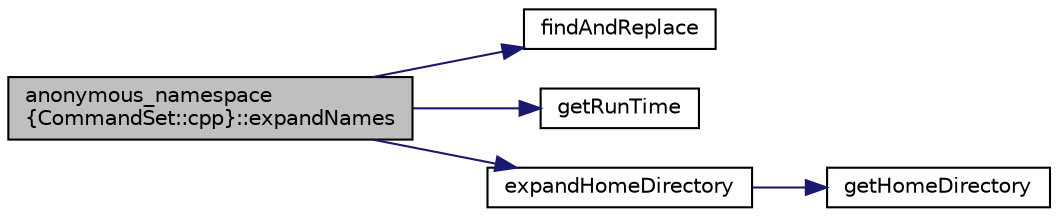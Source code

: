 digraph "anonymous_namespace{CommandSet::cpp}::expandNames"
{
 // INTERACTIVE_SVG=YES
  edge [fontname="Helvetica",fontsize="10",labelfontname="Helvetica",labelfontsize="10"];
  node [fontname="Helvetica",fontsize="10",shape=record];
  rankdir="LR";
  Node1 [label="anonymous_namespace\l\{CommandSet::cpp\}::expandNames",height=0.2,width=0.4,color="black", fillcolor="grey75", style="filled" fontcolor="black"];
  Node1 -> Node2 [color="midnightblue",fontsize="10",style="solid",fontname="Helvetica"];
  Node2 [label="findAndReplace",height=0.2,width=0.4,color="black", fillcolor="white", style="filled",URL="$strings_8h.html#adfae96935e33e20a56f8fc3012ffabcb"];
  Node1 -> Node3 [color="midnightblue",fontsize="10",style="solid",fontname="Helvetica"];
  Node3 [label="getRunTime",height=0.2,width=0.4,color="black", fillcolor="white", style="filled",URL="$_run_time_8h.html#a5725e2249d7e2af1a5c46bbd31084a85"];
  Node1 -> Node4 [color="midnightblue",fontsize="10",style="solid",fontname="Helvetica"];
  Node4 [label="expandHomeDirectory",height=0.2,width=0.4,color="black", fillcolor="white", style="filled",URL="$strings_8h.html#ae694ceab20f0d8b5d480d2badb055cbe"];
  Node4 -> Node5 [color="midnightblue",fontsize="10",style="solid",fontname="Helvetica"];
  Node5 [label="getHomeDirectory",height=0.2,width=0.4,color="black", fillcolor="white", style="filled",URL="$filesystem_8h.html#a7007c1e439369ac599ebe014de249392"];
}
